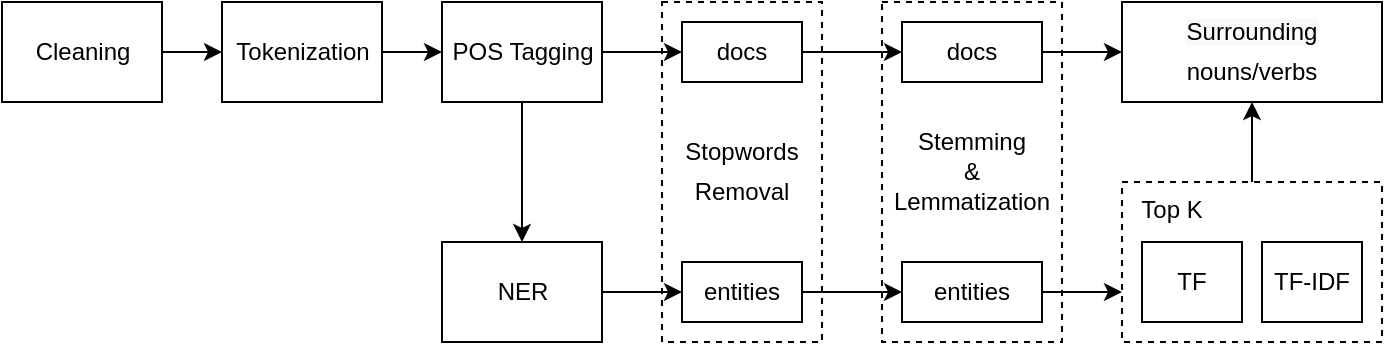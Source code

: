 <mxfile version="13.1.3">
    <diagram id="6hGFLwfOUW9BJ-s0fimq" name="Page-1">
        <mxGraphModel dx="510" dy="459" grid="1" gridSize="10" guides="1" tooltips="1" connect="1" arrows="1" fold="1" page="1" pageScale="1" pageWidth="827" pageHeight="1169" math="0" shadow="0">
            <root>
                <mxCell id="0"/>
                <mxCell id="1" parent="0"/>
                <mxCell id="12" value="" style="html=1;dashed=1;whitespace=wrap;strokeWidth=1;" vertex="1" parent="1">
                    <mxGeometry x="350" y="80" width="80" height="170" as="geometry"/>
                </mxCell>
                <mxCell id="9" style="edgeStyle=orthogonalEdgeStyle;rounded=0;orthogonalLoop=1;jettySize=auto;html=1;exitX=1;exitY=0.5;exitDx=0;exitDy=0;entryX=0;entryY=0.5;entryDx=0;entryDy=0;" edge="1" parent="1" source="2" target="3">
                    <mxGeometry relative="1" as="geometry"/>
                </mxCell>
                <mxCell id="2" value="Cleaning" style="html=1;dashed=0;whitespace=wrap;horizontal=1;" vertex="1" parent="1">
                    <mxGeometry x="20" y="80" width="80" height="50" as="geometry"/>
                </mxCell>
                <mxCell id="10" style="edgeStyle=orthogonalEdgeStyle;rounded=0;orthogonalLoop=1;jettySize=auto;html=1;exitX=1;exitY=0.5;exitDx=0;exitDy=0;entryX=0;entryY=0.5;entryDx=0;entryDy=0;" edge="1" parent="1" source="3" target="7">
                    <mxGeometry relative="1" as="geometry"/>
                </mxCell>
                <mxCell id="3" value="Tokenization" style="html=1;dashed=0;whitespace=wrap;" vertex="1" parent="1">
                    <mxGeometry x="130" y="80" width="80" height="50" as="geometry"/>
                </mxCell>
                <mxCell id="13" style="edgeStyle=orthogonalEdgeStyle;rounded=0;orthogonalLoop=1;jettySize=auto;html=1;exitX=0.5;exitY=1;exitDx=0;exitDy=0;entryX=0.5;entryY=0;entryDx=0;entryDy=0;" edge="1" parent="1" source="7" target="8">
                    <mxGeometry relative="1" as="geometry"/>
                </mxCell>
                <mxCell id="44" style="edgeStyle=orthogonalEdgeStyle;rounded=0;orthogonalLoop=1;jettySize=auto;html=1;exitX=1;exitY=0.5;exitDx=0;exitDy=0;entryX=0;entryY=0.5;entryDx=0;entryDy=0;" edge="1" parent="1" source="7" target="41">
                    <mxGeometry relative="1" as="geometry"/>
                </mxCell>
                <mxCell id="7" value="POS Tagging" style="html=1;dashed=0;whitespace=wrap;" vertex="1" parent="1">
                    <mxGeometry x="240" y="80" width="80" height="50" as="geometry"/>
                </mxCell>
                <mxCell id="43" style="edgeStyle=orthogonalEdgeStyle;rounded=0;orthogonalLoop=1;jettySize=auto;html=1;exitX=1;exitY=0.5;exitDx=0;exitDy=0;entryX=0;entryY=0.5;entryDx=0;entryDy=0;" edge="1" parent="1" source="8" target="42">
                    <mxGeometry relative="1" as="geometry"/>
                </mxCell>
                <mxCell id="8" value="NER" style="html=1;dashed=0;whitespace=wrap;" vertex="1" parent="1">
                    <mxGeometry x="240" y="200" width="80" height="50" as="geometry"/>
                </mxCell>
                <mxCell id="16" value="" style="html=1;dashed=1;whitespace=wrap;perimeterSpacing=0;" vertex="1" parent="1">
                    <mxGeometry x="460" y="80" width="90" height="170" as="geometry"/>
                </mxCell>
                <mxCell id="34" style="edgeStyle=orthogonalEdgeStyle;rounded=0;orthogonalLoop=1;jettySize=auto;html=1;exitX=0.5;exitY=0;exitDx=0;exitDy=0;entryX=0.5;entryY=1;entryDx=0;entryDy=0;" edge="1" parent="1" source="20" target="22">
                    <mxGeometry relative="1" as="geometry"/>
                </mxCell>
                <mxCell id="20" value="" style="html=1;dashed=1;whitespace=wrap;align=left;" vertex="1" parent="1">
                    <mxGeometry x="580" y="170" width="130" height="80" as="geometry"/>
                </mxCell>
                <mxCell id="22" value="" style="html=1;dashed=0;whitespace=wrap;" vertex="1" parent="1">
                    <mxGeometry x="580" y="80" width="130" height="50" as="geometry"/>
                </mxCell>
                <mxCell id="23" value="Stopwords" style="text;html=1;strokeColor=none;fillColor=none;align=center;verticalAlign=middle;whiteSpace=wrap;rounded=0;" vertex="1" parent="1">
                    <mxGeometry x="350" y="145" width="80" height="20" as="geometry"/>
                </mxCell>
                <mxCell id="24" value="Removal" style="text;html=1;strokeColor=none;fillColor=none;align=center;verticalAlign=middle;whiteSpace=wrap;rounded=0;" vertex="1" parent="1">
                    <mxGeometry x="350" y="165" width="80" height="20" as="geometry"/>
                </mxCell>
                <mxCell id="25" value="Stemming" style="text;html=1;strokeColor=none;fillColor=none;align=center;verticalAlign=middle;whiteSpace=wrap;rounded=0;" vertex="1" parent="1">
                    <mxGeometry x="460" y="140" width="90" height="20" as="geometry"/>
                </mxCell>
                <mxCell id="29" value="&amp;amp;" style="text;html=1;strokeColor=none;fillColor=none;align=center;verticalAlign=middle;whiteSpace=wrap;rounded=0;" vertex="1" parent="1">
                    <mxGeometry x="460" y="155" width="90" height="20" as="geometry"/>
                </mxCell>
                <mxCell id="30" value="Lemmatization" style="text;html=1;strokeColor=none;fillColor=none;align=center;verticalAlign=middle;whiteSpace=wrap;rounded=0;" vertex="1" parent="1">
                    <mxGeometry x="460" y="170" width="90" height="20" as="geometry"/>
                </mxCell>
                <mxCell id="31" value="Top K" style="text;html=1;strokeColor=none;fillColor=none;align=center;verticalAlign=top;whiteSpace=wrap;rounded=0;" vertex="1" parent="1">
                    <mxGeometry x="580" y="170" width="50" height="30" as="geometry"/>
                </mxCell>
                <mxCell id="32" value="TF" style="rounded=0;whiteSpace=wrap;html=1;" vertex="1" parent="1">
                    <mxGeometry x="590" y="200" width="50" height="40" as="geometry"/>
                </mxCell>
                <mxCell id="33" value="TF-IDF" style="rounded=0;whiteSpace=wrap;html=1;" vertex="1" parent="1">
                    <mxGeometry x="650" y="200" width="50" height="40" as="geometry"/>
                </mxCell>
                <mxCell id="35" value="&lt;meta charset=&quot;utf-8&quot;&gt;&lt;span style=&quot;color: rgb(0, 0, 0); font-family: Helvetica; font-size: 12px; font-style: normal; font-variant-ligatures: normal; font-variant-caps: normal; font-weight: 400; letter-spacing: normal; orphans: 2; text-indent: 0px; text-transform: none; widows: 2; word-spacing: 0px; -webkit-text-stroke-width: 0px; background-color: rgb(248, 249, 250); text-decoration-style: initial; text-decoration-color: initial; float: none; display: inline !important;&quot;&gt;Surrounding&lt;/span&gt;" style="text;whiteSpace=wrap;html=1;align=center;verticalAlign=middle;" vertex="1" parent="1">
                    <mxGeometry x="590" y="80" width="110" height="30" as="geometry"/>
                </mxCell>
                <mxCell id="36" value="&lt;font face=&quot;helvetica&quot;&gt;nouns/verbs&lt;/font&gt;" style="text;whiteSpace=wrap;html=1;align=center;verticalAlign=middle;" vertex="1" parent="1">
                    <mxGeometry x="590" y="100" width="110" height="30" as="geometry"/>
                </mxCell>
                <mxCell id="47" style="edgeStyle=orthogonalEdgeStyle;rounded=0;orthogonalLoop=1;jettySize=auto;html=1;exitX=1;exitY=0.5;exitDx=0;exitDy=0;entryX=0;entryY=0.5;entryDx=0;entryDy=0;" edge="1" parent="1" source="41" target="45">
                    <mxGeometry relative="1" as="geometry"/>
                </mxCell>
                <mxCell id="41" value="docs" style="rounded=0;whiteSpace=wrap;html=1;strokeWidth=1;fillColor=none;align=center;" vertex="1" parent="1">
                    <mxGeometry x="360" y="90" width="60" height="30" as="geometry"/>
                </mxCell>
                <mxCell id="48" style="edgeStyle=orthogonalEdgeStyle;rounded=0;orthogonalLoop=1;jettySize=auto;html=1;exitX=1;exitY=0.5;exitDx=0;exitDy=0;entryX=0;entryY=0.5;entryDx=0;entryDy=0;" edge="1" parent="1" source="42" target="46">
                    <mxGeometry relative="1" as="geometry"/>
                </mxCell>
                <mxCell id="42" value="entities" style="rounded=0;whiteSpace=wrap;html=1;strokeWidth=1;fillColor=none;align=center;" vertex="1" parent="1">
                    <mxGeometry x="360" y="210" width="60" height="30" as="geometry"/>
                </mxCell>
                <mxCell id="50" style="edgeStyle=orthogonalEdgeStyle;rounded=0;orthogonalLoop=1;jettySize=auto;html=1;exitX=1;exitY=0.5;exitDx=0;exitDy=0;entryX=0;entryY=0.5;entryDx=0;entryDy=0;" edge="1" parent="1" source="45" target="22">
                    <mxGeometry relative="1" as="geometry">
                        <mxPoint x="570" y="105" as="targetPoint"/>
                    </mxGeometry>
                </mxCell>
                <mxCell id="45" value="docs" style="rounded=0;whiteSpace=wrap;html=1;strokeWidth=1;fillColor=none;align=center;" vertex="1" parent="1">
                    <mxGeometry x="470" y="90" width="70" height="30" as="geometry"/>
                </mxCell>
                <mxCell id="54" style="edgeStyle=orthogonalEdgeStyle;rounded=0;orthogonalLoop=1;jettySize=auto;html=1;exitX=1;exitY=0.5;exitDx=0;exitDy=0;" edge="1" parent="1" source="46">
                    <mxGeometry relative="1" as="geometry">
                        <mxPoint x="580" y="225" as="targetPoint"/>
                    </mxGeometry>
                </mxCell>
                <mxCell id="46" value="entities" style="rounded=0;whiteSpace=wrap;html=1;strokeWidth=1;fillColor=none;align=center;" vertex="1" parent="1">
                    <mxGeometry x="470" y="210" width="70" height="30" as="geometry"/>
                </mxCell>
            </root>
        </mxGraphModel>
    </diagram>
</mxfile>